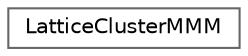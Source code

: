 digraph "Graphical Class Hierarchy"
{
 // LATEX_PDF_SIZE
  bgcolor="transparent";
  edge [fontname=Helvetica,fontsize=10,labelfontname=Helvetica,labelfontsize=10];
  node [fontname=Helvetica,fontsize=10,shape=box,height=0.2,width=0.4];
  rankdir="LR";
  Node0 [id="Node000000",label="LatticeClusterMMM",height=0.2,width=0.4,color="grey40", fillcolor="white", style="filled",URL="$classLatticeClusterMMM.html",tooltip="Class for defining an extended LatticeClusterMMM."];
}
